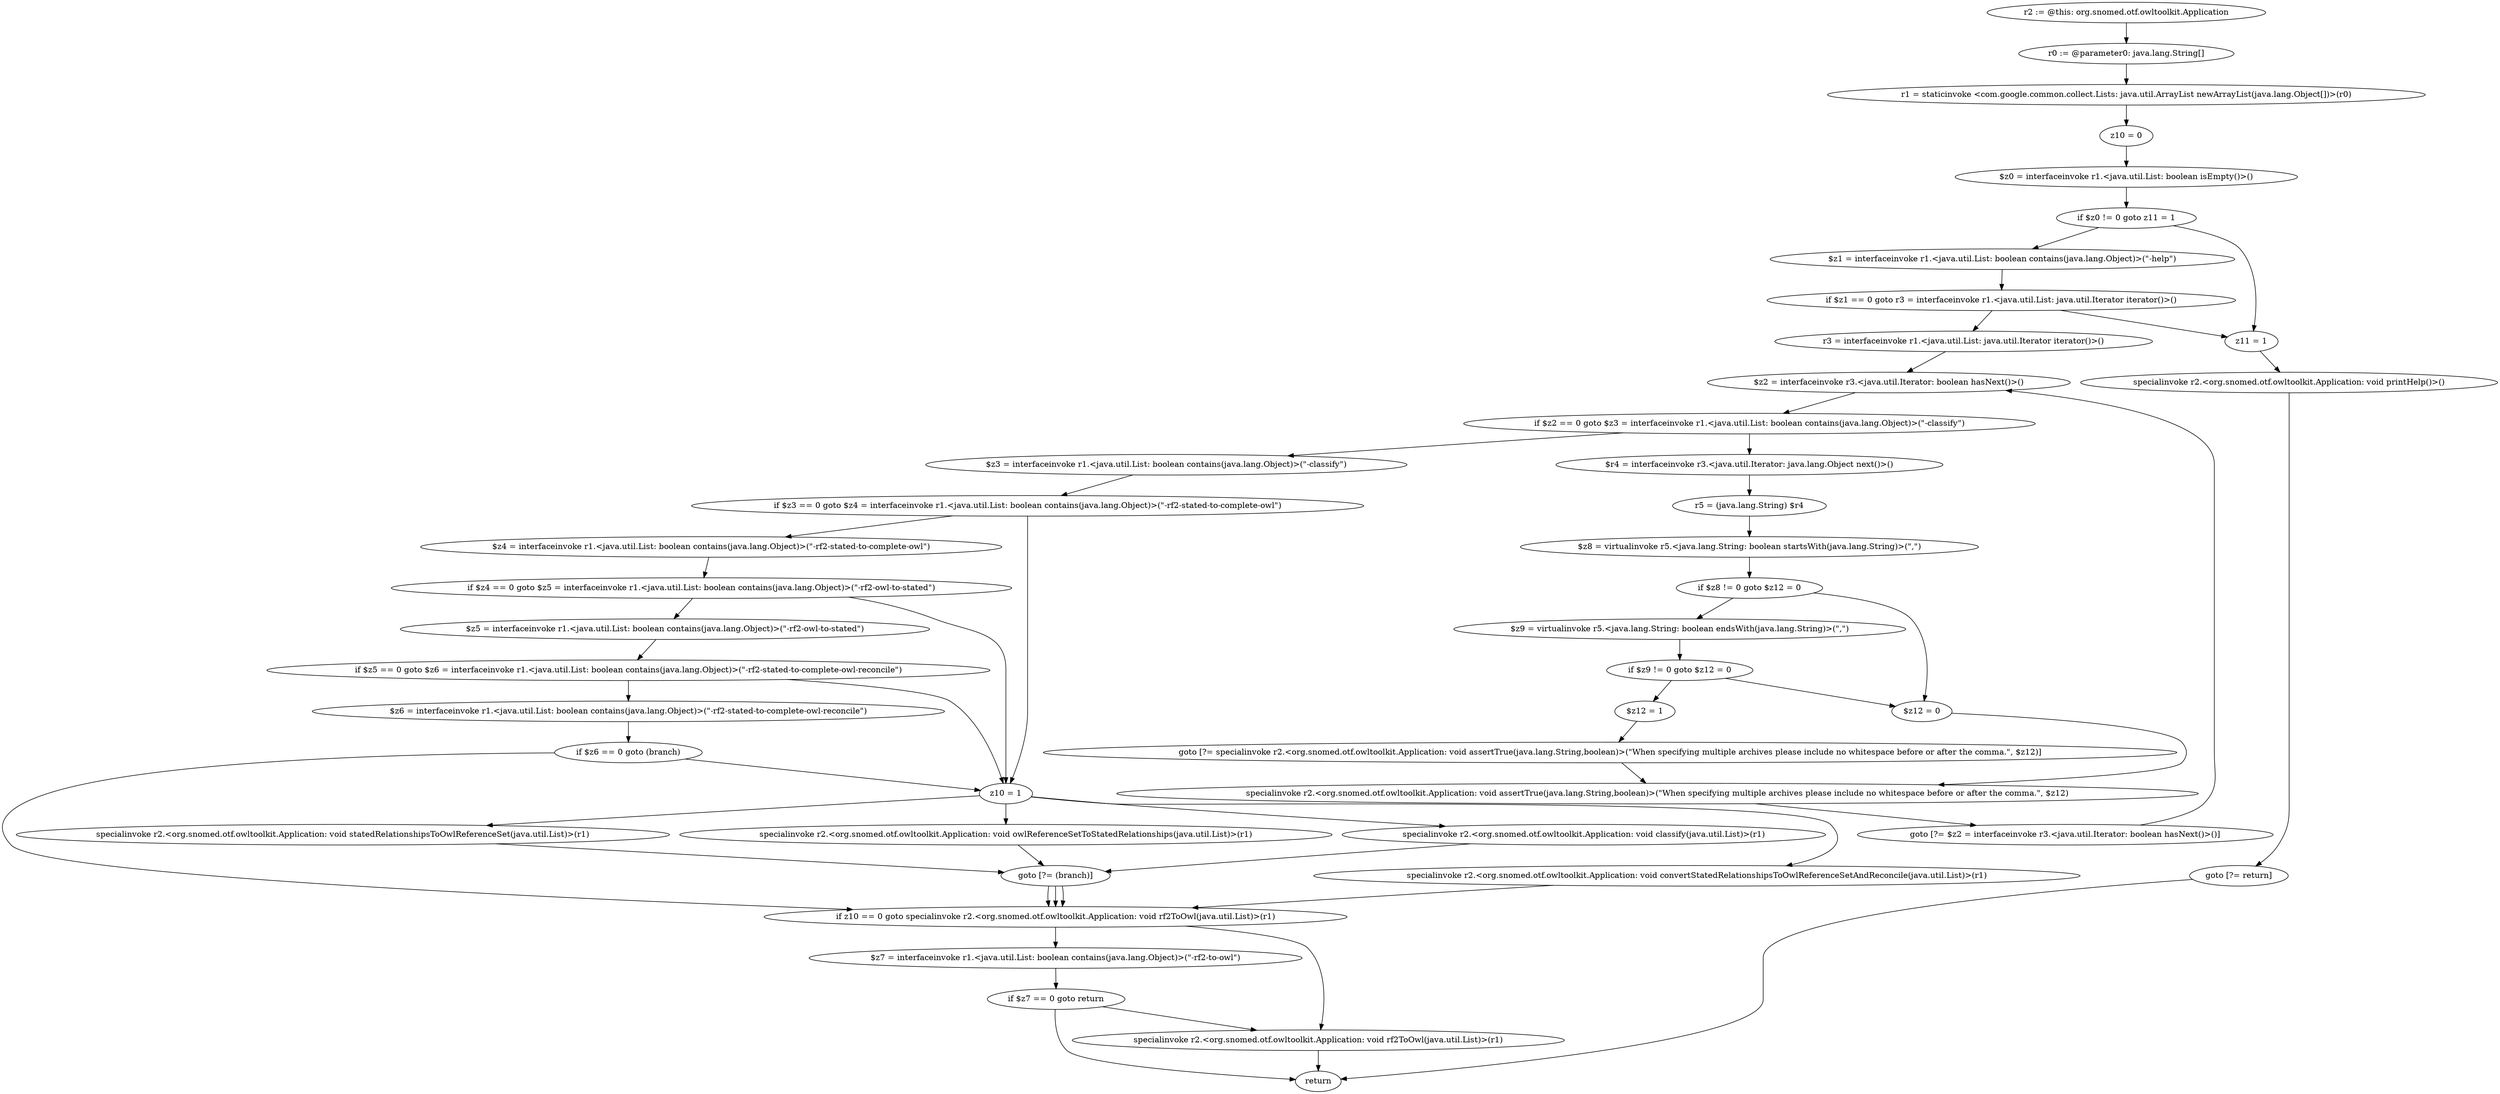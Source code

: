 digraph "unitGraph" {
    "r2 := @this: org.snomed.otf.owltoolkit.Application"
    "r0 := @parameter0: java.lang.String[]"
    "r1 = staticinvoke <com.google.common.collect.Lists: java.util.ArrayList newArrayList(java.lang.Object[])>(r0)"
    "z10 = 0"
    "$z0 = interfaceinvoke r1.<java.util.List: boolean isEmpty()>()"
    "if $z0 != 0 goto z11 = 1"
    "$z1 = interfaceinvoke r1.<java.util.List: boolean contains(java.lang.Object)>(\"-help\")"
    "if $z1 == 0 goto r3 = interfaceinvoke r1.<java.util.List: java.util.Iterator iterator()>()"
    "z11 = 1"
    "specialinvoke r2.<org.snomed.otf.owltoolkit.Application: void printHelp()>()"
    "goto [?= return]"
    "r3 = interfaceinvoke r1.<java.util.List: java.util.Iterator iterator()>()"
    "$z2 = interfaceinvoke r3.<java.util.Iterator: boolean hasNext()>()"
    "if $z2 == 0 goto $z3 = interfaceinvoke r1.<java.util.List: boolean contains(java.lang.Object)>(\"-classify\")"
    "$r4 = interfaceinvoke r3.<java.util.Iterator: java.lang.Object next()>()"
    "r5 = (java.lang.String) $r4"
    "$z8 = virtualinvoke r5.<java.lang.String: boolean startsWith(java.lang.String)>(\",\")"
    "if $z8 != 0 goto $z12 = 0"
    "$z9 = virtualinvoke r5.<java.lang.String: boolean endsWith(java.lang.String)>(\",\")"
    "if $z9 != 0 goto $z12 = 0"
    "$z12 = 1"
    "goto [?= specialinvoke r2.<org.snomed.otf.owltoolkit.Application: void assertTrue(java.lang.String,boolean)>(\"When specifying multiple archives please include no whitespace before or after the comma.\", $z12)]"
    "$z12 = 0"
    "specialinvoke r2.<org.snomed.otf.owltoolkit.Application: void assertTrue(java.lang.String,boolean)>(\"When specifying multiple archives please include no whitespace before or after the comma.\", $z12)"
    "goto [?= $z2 = interfaceinvoke r3.<java.util.Iterator: boolean hasNext()>()]"
    "$z3 = interfaceinvoke r1.<java.util.List: boolean contains(java.lang.Object)>(\"-classify\")"
    "if $z3 == 0 goto $z4 = interfaceinvoke r1.<java.util.List: boolean contains(java.lang.Object)>(\"-rf2-stated-to-complete-owl\")"
    "z10 = 1"
    "specialinvoke r2.<org.snomed.otf.owltoolkit.Application: void classify(java.util.List)>(r1)"
    "goto [?= (branch)]"
    "$z4 = interfaceinvoke r1.<java.util.List: boolean contains(java.lang.Object)>(\"-rf2-stated-to-complete-owl\")"
    "if $z4 == 0 goto $z5 = interfaceinvoke r1.<java.util.List: boolean contains(java.lang.Object)>(\"-rf2-owl-to-stated\")"
    "specialinvoke r2.<org.snomed.otf.owltoolkit.Application: void statedRelationshipsToOwlReferenceSet(java.util.List)>(r1)"
    "$z5 = interfaceinvoke r1.<java.util.List: boolean contains(java.lang.Object)>(\"-rf2-owl-to-stated\")"
    "if $z5 == 0 goto $z6 = interfaceinvoke r1.<java.util.List: boolean contains(java.lang.Object)>(\"-rf2-stated-to-complete-owl-reconcile\")"
    "specialinvoke r2.<org.snomed.otf.owltoolkit.Application: void owlReferenceSetToStatedRelationships(java.util.List)>(r1)"
    "$z6 = interfaceinvoke r1.<java.util.List: boolean contains(java.lang.Object)>(\"-rf2-stated-to-complete-owl-reconcile\")"
    "if $z6 == 0 goto (branch)"
    "specialinvoke r2.<org.snomed.otf.owltoolkit.Application: void convertStatedRelationshipsToOwlReferenceSetAndReconcile(java.util.List)>(r1)"
    "if z10 == 0 goto specialinvoke r2.<org.snomed.otf.owltoolkit.Application: void rf2ToOwl(java.util.List)>(r1)"
    "$z7 = interfaceinvoke r1.<java.util.List: boolean contains(java.lang.Object)>(\"-rf2-to-owl\")"
    "if $z7 == 0 goto return"
    "specialinvoke r2.<org.snomed.otf.owltoolkit.Application: void rf2ToOwl(java.util.List)>(r1)"
    "return"
    "r2 := @this: org.snomed.otf.owltoolkit.Application"->"r0 := @parameter0: java.lang.String[]";
    "r0 := @parameter0: java.lang.String[]"->"r1 = staticinvoke <com.google.common.collect.Lists: java.util.ArrayList newArrayList(java.lang.Object[])>(r0)";
    "r1 = staticinvoke <com.google.common.collect.Lists: java.util.ArrayList newArrayList(java.lang.Object[])>(r0)"->"z10 = 0";
    "z10 = 0"->"$z0 = interfaceinvoke r1.<java.util.List: boolean isEmpty()>()";
    "$z0 = interfaceinvoke r1.<java.util.List: boolean isEmpty()>()"->"if $z0 != 0 goto z11 = 1";
    "if $z0 != 0 goto z11 = 1"->"$z1 = interfaceinvoke r1.<java.util.List: boolean contains(java.lang.Object)>(\"-help\")";
    "if $z0 != 0 goto z11 = 1"->"z11 = 1";
    "$z1 = interfaceinvoke r1.<java.util.List: boolean contains(java.lang.Object)>(\"-help\")"->"if $z1 == 0 goto r3 = interfaceinvoke r1.<java.util.List: java.util.Iterator iterator()>()";
    "if $z1 == 0 goto r3 = interfaceinvoke r1.<java.util.List: java.util.Iterator iterator()>()"->"z11 = 1";
    "if $z1 == 0 goto r3 = interfaceinvoke r1.<java.util.List: java.util.Iterator iterator()>()"->"r3 = interfaceinvoke r1.<java.util.List: java.util.Iterator iterator()>()";
    "z11 = 1"->"specialinvoke r2.<org.snomed.otf.owltoolkit.Application: void printHelp()>()";
    "specialinvoke r2.<org.snomed.otf.owltoolkit.Application: void printHelp()>()"->"goto [?= return]";
    "goto [?= return]"->"return";
    "r3 = interfaceinvoke r1.<java.util.List: java.util.Iterator iterator()>()"->"$z2 = interfaceinvoke r3.<java.util.Iterator: boolean hasNext()>()";
    "$z2 = interfaceinvoke r3.<java.util.Iterator: boolean hasNext()>()"->"if $z2 == 0 goto $z3 = interfaceinvoke r1.<java.util.List: boolean contains(java.lang.Object)>(\"-classify\")";
    "if $z2 == 0 goto $z3 = interfaceinvoke r1.<java.util.List: boolean contains(java.lang.Object)>(\"-classify\")"->"$r4 = interfaceinvoke r3.<java.util.Iterator: java.lang.Object next()>()";
    "if $z2 == 0 goto $z3 = interfaceinvoke r1.<java.util.List: boolean contains(java.lang.Object)>(\"-classify\")"->"$z3 = interfaceinvoke r1.<java.util.List: boolean contains(java.lang.Object)>(\"-classify\")";
    "$r4 = interfaceinvoke r3.<java.util.Iterator: java.lang.Object next()>()"->"r5 = (java.lang.String) $r4";
    "r5 = (java.lang.String) $r4"->"$z8 = virtualinvoke r5.<java.lang.String: boolean startsWith(java.lang.String)>(\",\")";
    "$z8 = virtualinvoke r5.<java.lang.String: boolean startsWith(java.lang.String)>(\",\")"->"if $z8 != 0 goto $z12 = 0";
    "if $z8 != 0 goto $z12 = 0"->"$z9 = virtualinvoke r5.<java.lang.String: boolean endsWith(java.lang.String)>(\",\")";
    "if $z8 != 0 goto $z12 = 0"->"$z12 = 0";
    "$z9 = virtualinvoke r5.<java.lang.String: boolean endsWith(java.lang.String)>(\",\")"->"if $z9 != 0 goto $z12 = 0";
    "if $z9 != 0 goto $z12 = 0"->"$z12 = 1";
    "if $z9 != 0 goto $z12 = 0"->"$z12 = 0";
    "$z12 = 1"->"goto [?= specialinvoke r2.<org.snomed.otf.owltoolkit.Application: void assertTrue(java.lang.String,boolean)>(\"When specifying multiple archives please include no whitespace before or after the comma.\", $z12)]";
    "goto [?= specialinvoke r2.<org.snomed.otf.owltoolkit.Application: void assertTrue(java.lang.String,boolean)>(\"When specifying multiple archives please include no whitespace before or after the comma.\", $z12)]"->"specialinvoke r2.<org.snomed.otf.owltoolkit.Application: void assertTrue(java.lang.String,boolean)>(\"When specifying multiple archives please include no whitespace before or after the comma.\", $z12)";
    "$z12 = 0"->"specialinvoke r2.<org.snomed.otf.owltoolkit.Application: void assertTrue(java.lang.String,boolean)>(\"When specifying multiple archives please include no whitespace before or after the comma.\", $z12)";
    "specialinvoke r2.<org.snomed.otf.owltoolkit.Application: void assertTrue(java.lang.String,boolean)>(\"When specifying multiple archives please include no whitespace before or after the comma.\", $z12)"->"goto [?= $z2 = interfaceinvoke r3.<java.util.Iterator: boolean hasNext()>()]";
    "goto [?= $z2 = interfaceinvoke r3.<java.util.Iterator: boolean hasNext()>()]"->"$z2 = interfaceinvoke r3.<java.util.Iterator: boolean hasNext()>()";
    "$z3 = interfaceinvoke r1.<java.util.List: boolean contains(java.lang.Object)>(\"-classify\")"->"if $z3 == 0 goto $z4 = interfaceinvoke r1.<java.util.List: boolean contains(java.lang.Object)>(\"-rf2-stated-to-complete-owl\")";
    "if $z3 == 0 goto $z4 = interfaceinvoke r1.<java.util.List: boolean contains(java.lang.Object)>(\"-rf2-stated-to-complete-owl\")"->"z10 = 1";
    "if $z3 == 0 goto $z4 = interfaceinvoke r1.<java.util.List: boolean contains(java.lang.Object)>(\"-rf2-stated-to-complete-owl\")"->"$z4 = interfaceinvoke r1.<java.util.List: boolean contains(java.lang.Object)>(\"-rf2-stated-to-complete-owl\")";
    "z10 = 1"->"specialinvoke r2.<org.snomed.otf.owltoolkit.Application: void classify(java.util.List)>(r1)";
    "specialinvoke r2.<org.snomed.otf.owltoolkit.Application: void classify(java.util.List)>(r1)"->"goto [?= (branch)]";
    "goto [?= (branch)]"->"if z10 == 0 goto specialinvoke r2.<org.snomed.otf.owltoolkit.Application: void rf2ToOwl(java.util.List)>(r1)";
    "$z4 = interfaceinvoke r1.<java.util.List: boolean contains(java.lang.Object)>(\"-rf2-stated-to-complete-owl\")"->"if $z4 == 0 goto $z5 = interfaceinvoke r1.<java.util.List: boolean contains(java.lang.Object)>(\"-rf2-owl-to-stated\")";
    "if $z4 == 0 goto $z5 = interfaceinvoke r1.<java.util.List: boolean contains(java.lang.Object)>(\"-rf2-owl-to-stated\")"->"z10 = 1";
    "if $z4 == 0 goto $z5 = interfaceinvoke r1.<java.util.List: boolean contains(java.lang.Object)>(\"-rf2-owl-to-stated\")"->"$z5 = interfaceinvoke r1.<java.util.List: boolean contains(java.lang.Object)>(\"-rf2-owl-to-stated\")";
    "z10 = 1"->"specialinvoke r2.<org.snomed.otf.owltoolkit.Application: void statedRelationshipsToOwlReferenceSet(java.util.List)>(r1)";
    "specialinvoke r2.<org.snomed.otf.owltoolkit.Application: void statedRelationshipsToOwlReferenceSet(java.util.List)>(r1)"->"goto [?= (branch)]";
    "goto [?= (branch)]"->"if z10 == 0 goto specialinvoke r2.<org.snomed.otf.owltoolkit.Application: void rf2ToOwl(java.util.List)>(r1)";
    "$z5 = interfaceinvoke r1.<java.util.List: boolean contains(java.lang.Object)>(\"-rf2-owl-to-stated\")"->"if $z5 == 0 goto $z6 = interfaceinvoke r1.<java.util.List: boolean contains(java.lang.Object)>(\"-rf2-stated-to-complete-owl-reconcile\")";
    "if $z5 == 0 goto $z6 = interfaceinvoke r1.<java.util.List: boolean contains(java.lang.Object)>(\"-rf2-stated-to-complete-owl-reconcile\")"->"z10 = 1";
    "if $z5 == 0 goto $z6 = interfaceinvoke r1.<java.util.List: boolean contains(java.lang.Object)>(\"-rf2-stated-to-complete-owl-reconcile\")"->"$z6 = interfaceinvoke r1.<java.util.List: boolean contains(java.lang.Object)>(\"-rf2-stated-to-complete-owl-reconcile\")";
    "z10 = 1"->"specialinvoke r2.<org.snomed.otf.owltoolkit.Application: void owlReferenceSetToStatedRelationships(java.util.List)>(r1)";
    "specialinvoke r2.<org.snomed.otf.owltoolkit.Application: void owlReferenceSetToStatedRelationships(java.util.List)>(r1)"->"goto [?= (branch)]";
    "goto [?= (branch)]"->"if z10 == 0 goto specialinvoke r2.<org.snomed.otf.owltoolkit.Application: void rf2ToOwl(java.util.List)>(r1)";
    "$z6 = interfaceinvoke r1.<java.util.List: boolean contains(java.lang.Object)>(\"-rf2-stated-to-complete-owl-reconcile\")"->"if $z6 == 0 goto (branch)";
    "if $z6 == 0 goto (branch)"->"z10 = 1";
    "if $z6 == 0 goto (branch)"->"if z10 == 0 goto specialinvoke r2.<org.snomed.otf.owltoolkit.Application: void rf2ToOwl(java.util.List)>(r1)";
    "z10 = 1"->"specialinvoke r2.<org.snomed.otf.owltoolkit.Application: void convertStatedRelationshipsToOwlReferenceSetAndReconcile(java.util.List)>(r1)";
    "specialinvoke r2.<org.snomed.otf.owltoolkit.Application: void convertStatedRelationshipsToOwlReferenceSetAndReconcile(java.util.List)>(r1)"->"if z10 == 0 goto specialinvoke r2.<org.snomed.otf.owltoolkit.Application: void rf2ToOwl(java.util.List)>(r1)";
    "if z10 == 0 goto specialinvoke r2.<org.snomed.otf.owltoolkit.Application: void rf2ToOwl(java.util.List)>(r1)"->"$z7 = interfaceinvoke r1.<java.util.List: boolean contains(java.lang.Object)>(\"-rf2-to-owl\")";
    "if z10 == 0 goto specialinvoke r2.<org.snomed.otf.owltoolkit.Application: void rf2ToOwl(java.util.List)>(r1)"->"specialinvoke r2.<org.snomed.otf.owltoolkit.Application: void rf2ToOwl(java.util.List)>(r1)";
    "$z7 = interfaceinvoke r1.<java.util.List: boolean contains(java.lang.Object)>(\"-rf2-to-owl\")"->"if $z7 == 0 goto return";
    "if $z7 == 0 goto return"->"specialinvoke r2.<org.snomed.otf.owltoolkit.Application: void rf2ToOwl(java.util.List)>(r1)";
    "if $z7 == 0 goto return"->"return";
    "specialinvoke r2.<org.snomed.otf.owltoolkit.Application: void rf2ToOwl(java.util.List)>(r1)"->"return";
}
